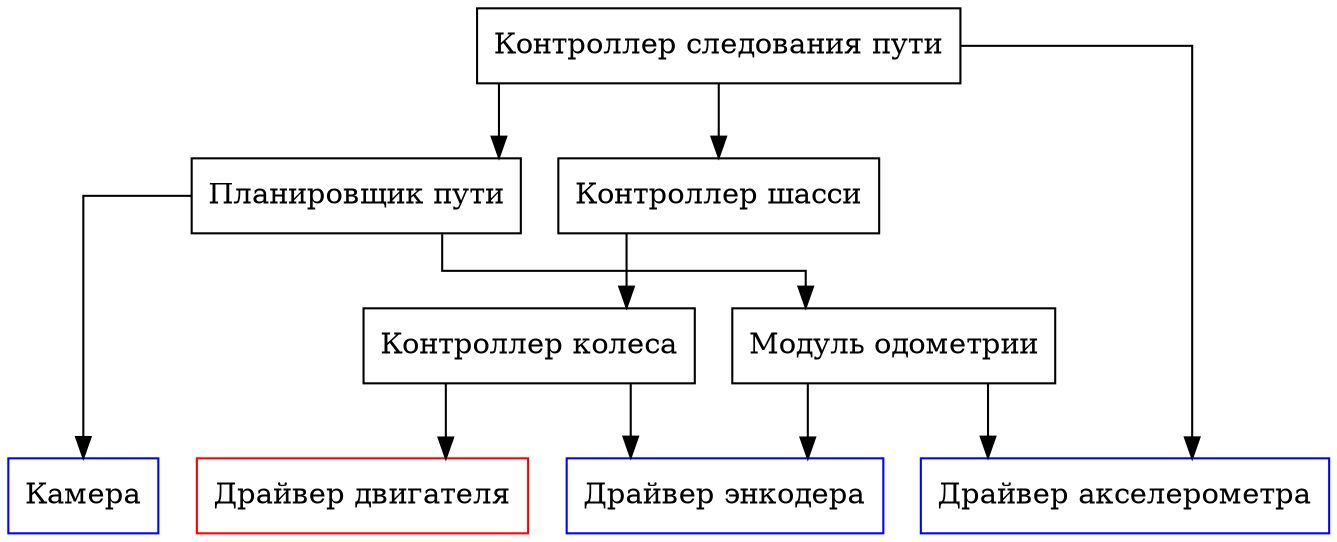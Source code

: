 digraph software {
    graph [ splines = ortho ]
    node [ shape = box ]

    {
        node [color = blue]
        rank = same

        encoder_driver [label = "Драйвер энкодера"]
        accelerometer_driver [label = "Драйвер акселерометра"]
        camera [label = "Камера"]
    }

    motor_driver [label = "Драйвер двигателя" color = red]

    wheel [label = "Контроллер колеса"]
    chassis [label = "Контроллер шасси"]

    odometry [label = "Модуль одометрии"]

    path_planner [label = "Планировщик пути"]
    path_follower [label = "Контроллер следования пути"]

    wheel -> encoder_driver
    wheel -> motor_driver:ne

    chassis -> wheel

    odometry -> accelerometer_driver
    odometry -> encoder_driver:ne

    path_follower -> accelerometer_driver
    path_follower -> path_planner
    path_follower -> chassis

    path_planner -> {camera, odometry}
}
